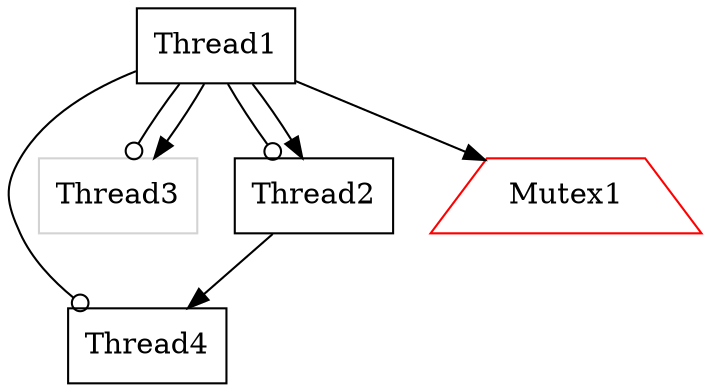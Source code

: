 digraph G {
graph[center=1];
Thread4 [shape=box,color=black];
Thread3 [shape=box,color=lightgray];
Thread1 [shape=box,color=black];
Thread1 -> Thread2 [arrowhead=odot];
Thread1 -> Thread3 [arrowhead=odot];
Thread1 -> Thread4 [arrowhead=odot];
Thread1 -> Thread3 [arrowhead=normal];
Thread1 -> Mutex1 [arrowhead=normal,color=black];
Thread1 -> Thread2 [arrowhead=normal];
Mutex1 [shape=trapezium,color=red];
Thread2 [shape=box,color=black];
Thread2 -> Thread4 [arrowhead=normal];
}